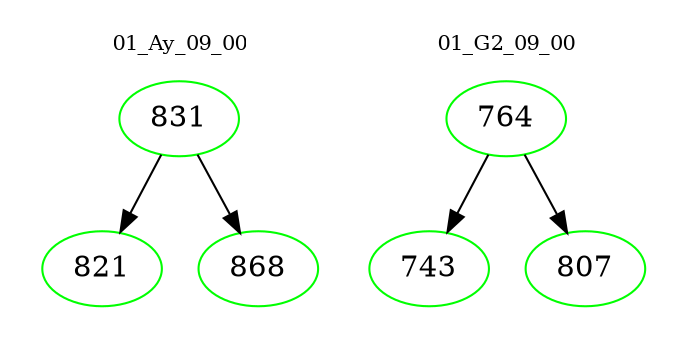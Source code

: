 digraph{
subgraph cluster_0 {
color = white
label = "01_Ay_09_00";
fontsize=10;
T0_831 [label="831", color="green"]
T0_831 -> T0_821 [color="black"]
T0_821 [label="821", color="green"]
T0_831 -> T0_868 [color="black"]
T0_868 [label="868", color="green"]
}
subgraph cluster_1 {
color = white
label = "01_G2_09_00";
fontsize=10;
T1_764 [label="764", color="green"]
T1_764 -> T1_743 [color="black"]
T1_743 [label="743", color="green"]
T1_764 -> T1_807 [color="black"]
T1_807 [label="807", color="green"]
}
}
